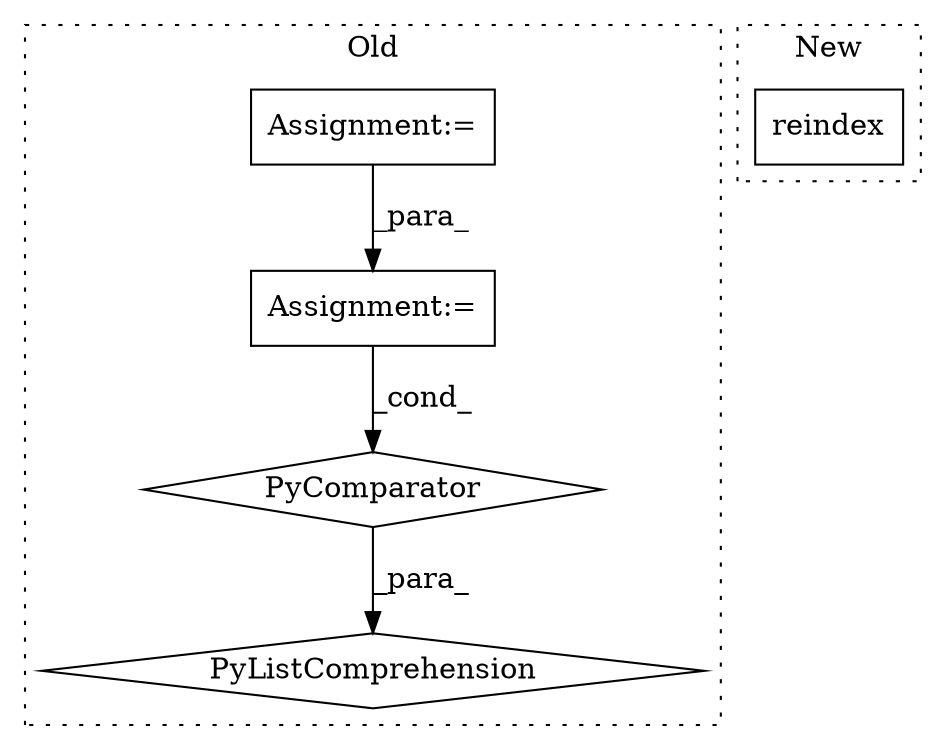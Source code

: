 digraph G {
subgraph cluster0 {
1 [label="PyListComprehension" a="109" s="12810" l="207" shape="diamond"];
3 [label="Assignment:=" a="7" s="12974" l="35" shape="box"];
4 [label="PyComparator" a="113" s="12974" l="35" shape="diamond"];
5 [label="Assignment:=" a="7" s="12197" l="1" shape="box"];
label = "Old";
style="dotted";
}
subgraph cluster1 {
2 [label="reindex" a="32" s="12525,12567" l="8,1" shape="box"];
label = "New";
style="dotted";
}
3 -> 4 [label="_cond_"];
4 -> 1 [label="_para_"];
5 -> 3 [label="_para_"];
}